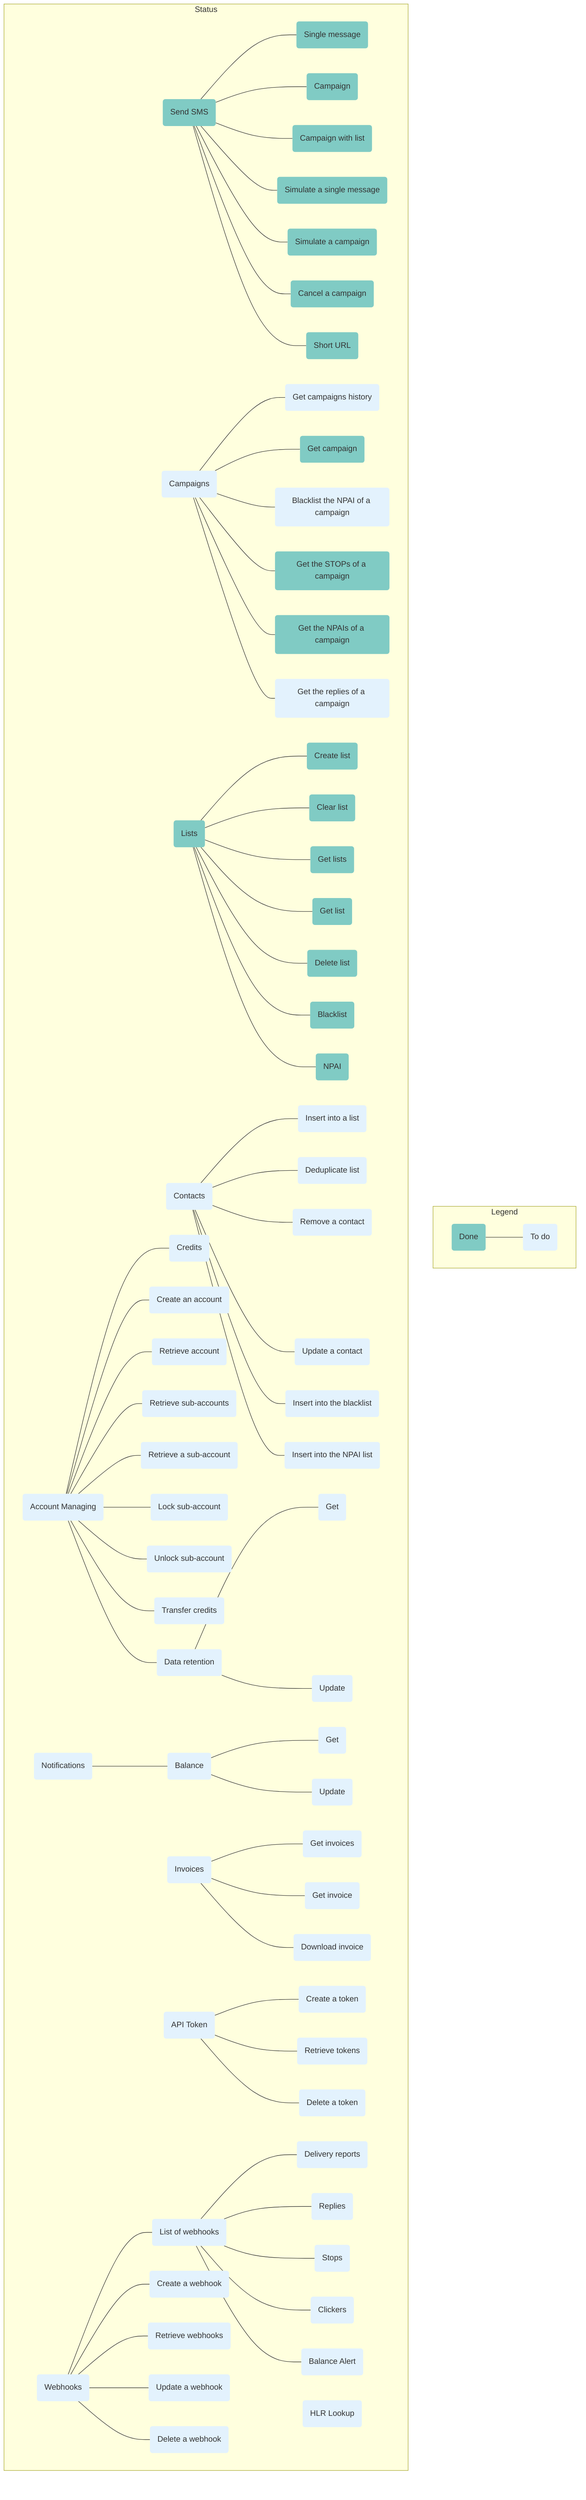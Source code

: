 flowchart BT
    subgraph Legend
        direction LR
        done(Done):::done --- todo(To do):::todo
    end
    subgraph Status
        direction LR
        sendsms(Send SMS):::done --- sendsms1(Single message):::done
        sendsms(Send SMS):::done --- sendsms2(Campaign):::done
        sendsms(Send SMS):::done --- sendsms3(Campaign with list):::done
        sendsms(Send SMS):::done --- sendsms4(Simulate a single message):::done
        sendsms(Send SMS):::done --- sendsms5(Simulate a campaign):::done
        sendsms(Send SMS):::done --- sendsms6(Cancel a campaign):::done
        sendsms(Send SMS):::done --- sendsms7(Short URL):::done
        campaigns(Campaigns):::todo --- campaigns1(Get campaigns history):::todo
        campaigns(Campaigns):::todo --- campaigns2(Get campaign):::done
        campaigns(Campaigns):::todo --- campaigns3(Blacklist the NPAI of a campaign):::todo
        campaigns(Campaigns):::todo --- campaigns4(Get the STOPs of a campaign):::done
        campaigns(Campaigns):::todo --- campaigns5(Get the NPAIs of a campaign):::done
        campaigns(Campaigns):::todo --- campaigns6(Get the replies of a campaign):::todo
        lists(Lists):::done --- lists1(Create list):::done
        lists(Lists):::done --- lists2(Clear list):::done
        lists(Lists):::done --- lists3(Get lists):::done
        lists(Lists):::done --- lists4(Get list):::done
        lists(Lists):::done --- lists5(Delete list):::done
        lists(Lists):::done --- lists6(Blacklist):::done
        lists(Lists):::done --- lists7(NPAI):::done
        cont(Contacts):::todo --- cont1(Insert into a list):::todo
        cont(Contacts):::todo --- cont2(Deduplicate list):::todo
        cont(Contacts):::todo --- cont3(Remove a contact):::todo
        cont(Contacts):::todo --- cont4(Update a contact):::todo
        cont(Contacts):::todo --- cont5(Insert into the blacklist):::todo
        cont(Contacts):::todo --- cont6(Insert into the NPAI list):::todo
        accmgmt(Account Managing):::todo --- accmgmt1(Credits):::todo
        accmgmt(Account Managing):::todo --- accmgmt2(Create an account):::todo
        accmgmt(Account Managing):::todo --- accmgmt3(Retrieve account):::todo
        accmgmt(Account Managing):::todo --- accmgmt4(Retrieve sub-accounts):::todo
        accmgmt(Account Managing):::todo --- accmgmt5(Retrieve a sub-account):::todo
        accmgmt(Account Managing):::todo --- accmgmt6(Lock sub-account):::todo
        accmgmt(Account Managing):::todo --- accmgmt7(Unlock sub-account):::todo
        accmgmt(Account Managing):::todo --- accmgmt8(Transfer credits):::todo
        accmgmt(Account Managing):::todo --- accmgmt9(Data retention):::todo
        accmgmt9(Data retention):::todo --- dataretentionget(Get):::todo
        accmgmt9(Data retention):::todo --- dataretentionupdate(Update):::todo
        notif(Notifications):::todo --- notif1(Balance):::todo
        notif1(Balance):::todo --- notifget(Get):::todo
        notif1(Balance):::todo --- notifupdate(Update):::todo
        invoices(Invoices):::todo --- invoices1(Get invoices):::todo
        invoices(Invoices):::todo --- invoices2(Get invoice):::todo
        invoices(Invoices):::todo --- invoices3(Download invoice):::todo
        apitoken(API Token):::todo --- apitoken1(Create a token):::todo
        apitoken(API Token):::todo --- apitoken2(Retrieve tokens):::todo
        apitoken(API Token):::todo --- apitoken3(Delete a token):::todo
        hlrlookup(HLR Lookup):::todo
        webhooks(Webhooks):::todo
        webhooks(Webhooks):::todo --- webhooks1(List of webhooks):::todo
        webhooks1(List of webhooks):::todo --- listofwebhooks1(Delivery reports):::todo
        webhooks1(List of webhooks):::todo --- listofwebhooks2(Replies):::todo
        webhooks1(List of webhooks):::todo --- listofwebhooks3(Stops):::todo
        webhooks1(List of webhooks):::todo --- listofwebhooks4(Clickers):::todo
        webhooks1(List of webhooks):::todo --- listofwebhooks5(Balance Alert):::todo
        webhooks(Webhooks):::todo --- webhooks2(Create a webhook):::todo
        webhooks(Webhooks):::todo --- webhooks3(Retrieve webhooks):::todo
        webhooks(Webhooks):::todo --- webhooks4(Update a webhook):::todo
        webhooks(Webhooks):::todo --- webhooks5(Delete a webhook):::todo
    end
    classDef done fill:#80CBC4,stroke-opacity:0;
    classDef todo fill:#E3F2FD,stroke-opacity:0;